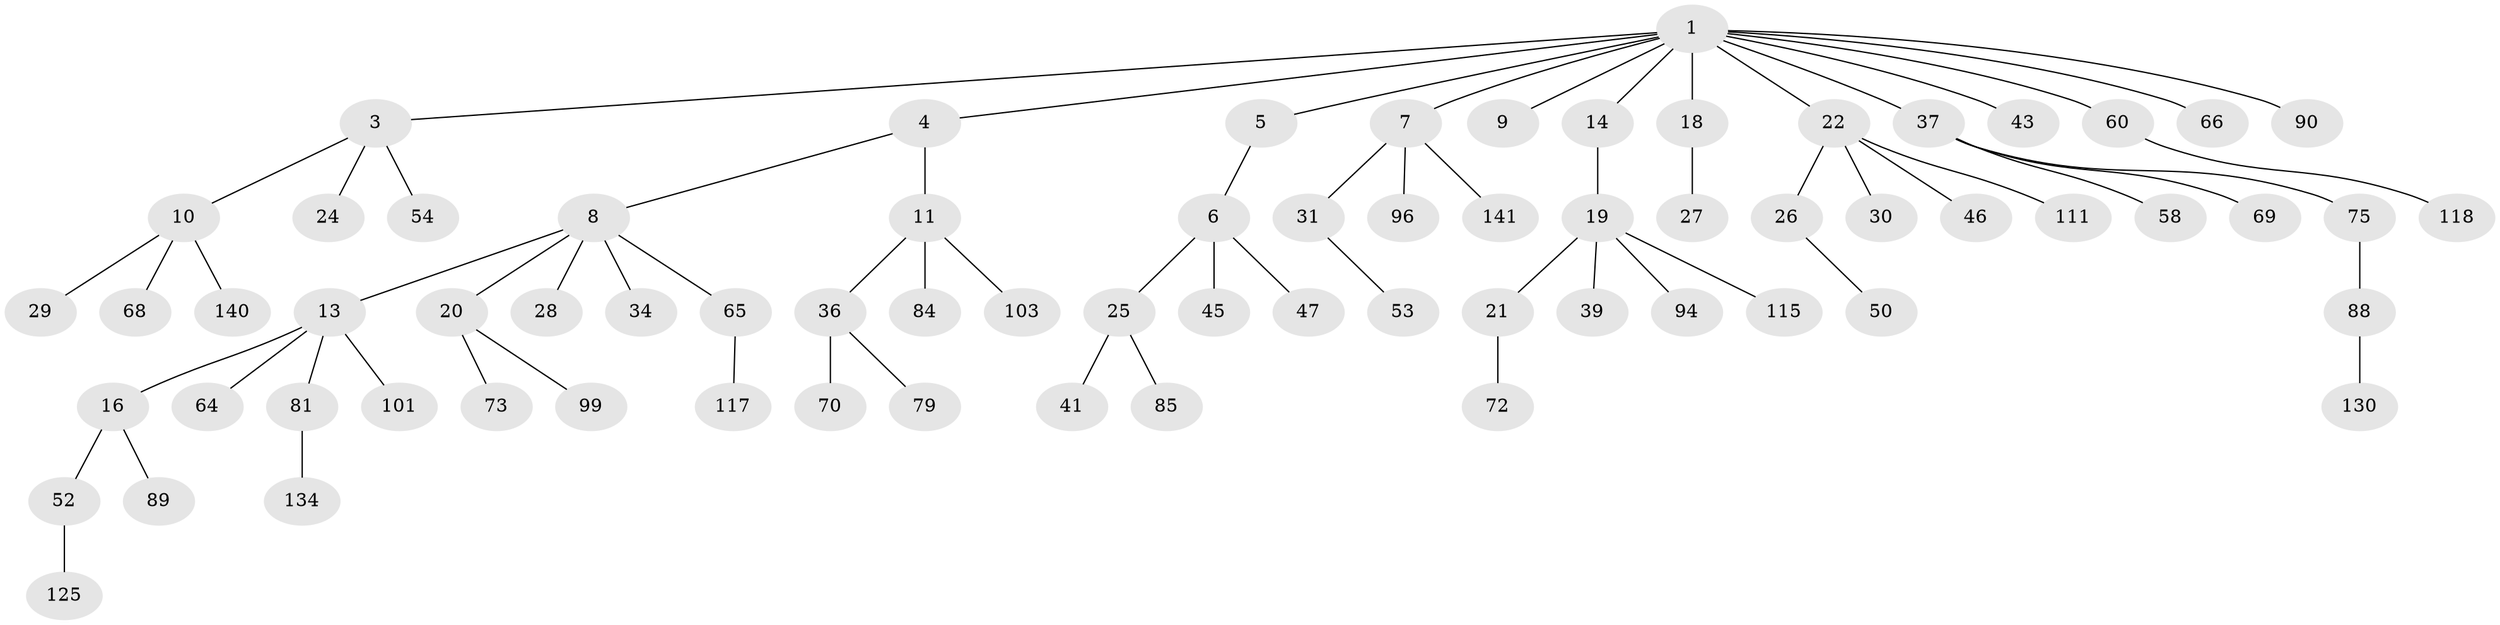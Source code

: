 // original degree distribution, {5: 0.035211267605633804, 10: 0.007042253521126761, 6: 0.02112676056338028, 3: 0.13380281690140844, 4: 0.04225352112676056, 8: 0.007042253521126761, 1: 0.5211267605633803, 2: 0.2323943661971831}
// Generated by graph-tools (version 1.1) at 2025/15/03/09/25 04:15:41]
// undirected, 71 vertices, 70 edges
graph export_dot {
graph [start="1"]
  node [color=gray90,style=filled];
  1 [super="+2"];
  3 [super="+62+33"];
  4;
  5 [super="+44"];
  6;
  7;
  8 [super="+108+17+51"];
  9 [super="+95+12"];
  10;
  11;
  13 [super="+86+15+87+23"];
  14;
  16 [super="+35+32"];
  18;
  19;
  20;
  21;
  22;
  24 [super="+77"];
  25;
  26;
  27;
  28 [super="+61"];
  29 [super="+97+92"];
  30 [super="+122"];
  31 [super="+48+124+112+71"];
  34 [super="+55+128+49"];
  36 [super="+38"];
  37 [super="+40+57"];
  39;
  41 [super="+119+137"];
  43 [super="+135+114"];
  45;
  46 [super="+63"];
  47 [super="+107+74"];
  50 [super="+80"];
  52;
  53 [super="+132"];
  54 [super="+78"];
  58;
  60 [super="+67"];
  64;
  65;
  66;
  68;
  69;
  70 [super="+129+76"];
  72 [super="+104"];
  73 [super="+83+91"];
  75 [super="+82"];
  79;
  81;
  84;
  85;
  88;
  89;
  90 [super="+138"];
  94;
  96;
  99;
  101;
  103 [super="+109"];
  111;
  115;
  117;
  118 [super="+131"];
  125;
  130;
  134;
  140;
  141;
  1 -- 4;
  1 -- 9;
  1 -- 14;
  1 -- 18;
  1 -- 66;
  1 -- 3;
  1 -- 37;
  1 -- 5;
  1 -- 7;
  1 -- 43;
  1 -- 22;
  1 -- 90;
  1 -- 60;
  3 -- 10;
  3 -- 24;
  3 -- 54;
  4 -- 8;
  4 -- 11;
  5 -- 6;
  6 -- 25;
  6 -- 45;
  6 -- 47;
  7 -- 31;
  7 -- 96;
  7 -- 141;
  8 -- 13;
  8 -- 20;
  8 -- 28;
  8 -- 34;
  8 -- 65;
  10 -- 29;
  10 -- 68;
  10 -- 140;
  11 -- 36;
  11 -- 84;
  11 -- 103;
  13 -- 81;
  13 -- 16;
  13 -- 64;
  13 -- 101;
  14 -- 19;
  16 -- 89;
  16 -- 52;
  18 -- 27;
  19 -- 21;
  19 -- 39;
  19 -- 94;
  19 -- 115;
  20 -- 73;
  20 -- 99;
  21 -- 72;
  22 -- 26;
  22 -- 30;
  22 -- 46;
  22 -- 111;
  25 -- 41;
  25 -- 85;
  26 -- 50;
  31 -- 53;
  36 -- 70;
  36 -- 79;
  37 -- 58;
  37 -- 75;
  37 -- 69;
  52 -- 125;
  60 -- 118;
  65 -- 117;
  75 -- 88;
  81 -- 134;
  88 -- 130;
}
